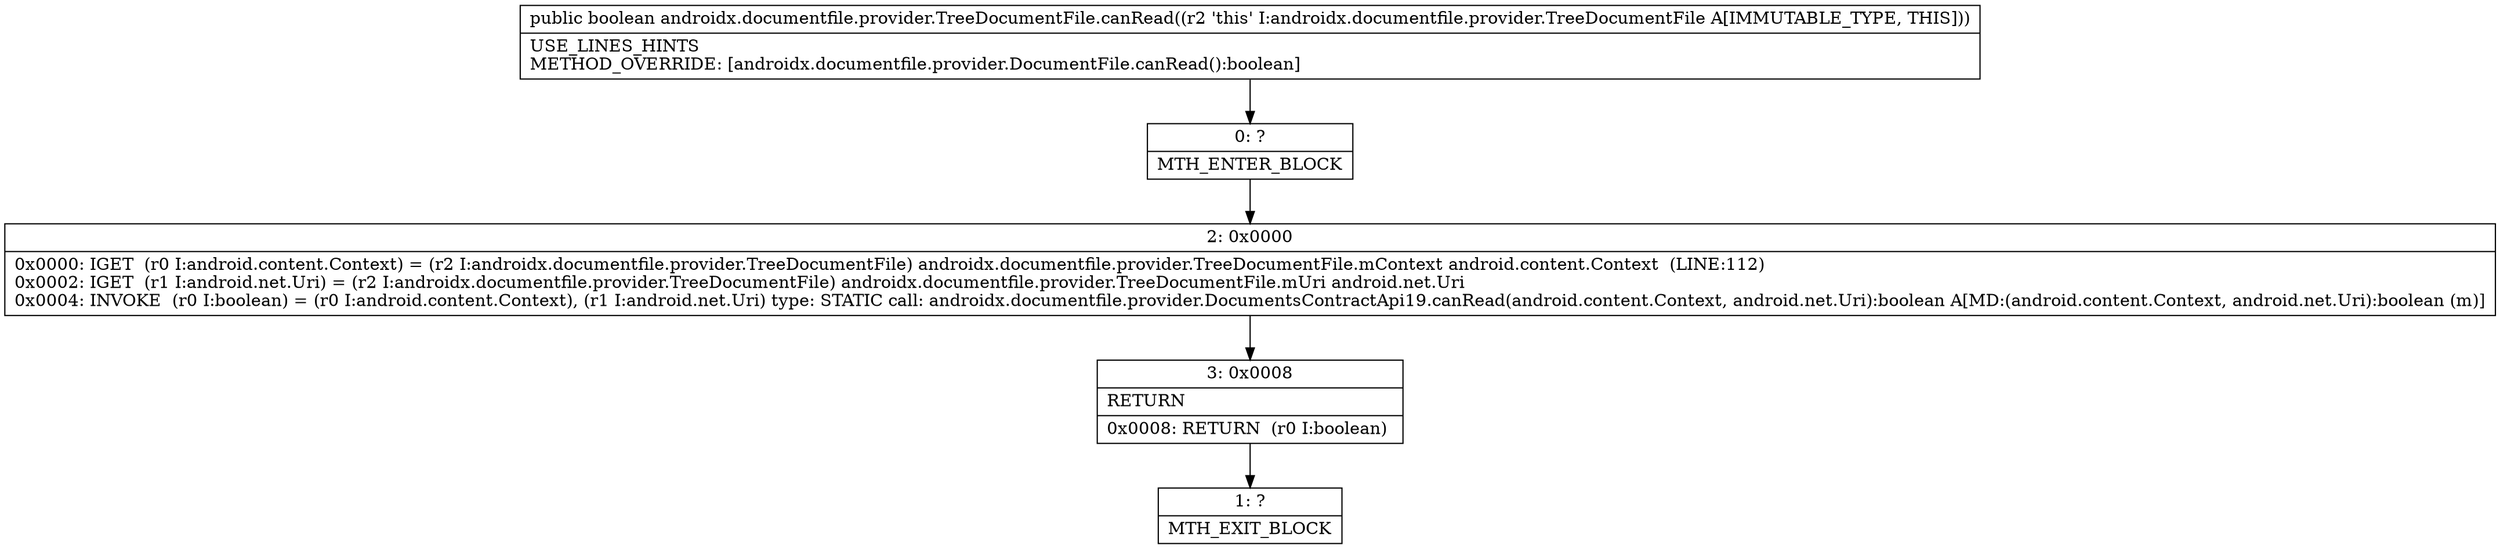 digraph "CFG forandroidx.documentfile.provider.TreeDocumentFile.canRead()Z" {
Node_0 [shape=record,label="{0\:\ ?|MTH_ENTER_BLOCK\l}"];
Node_2 [shape=record,label="{2\:\ 0x0000|0x0000: IGET  (r0 I:android.content.Context) = (r2 I:androidx.documentfile.provider.TreeDocumentFile) androidx.documentfile.provider.TreeDocumentFile.mContext android.content.Context  (LINE:112)\l0x0002: IGET  (r1 I:android.net.Uri) = (r2 I:androidx.documentfile.provider.TreeDocumentFile) androidx.documentfile.provider.TreeDocumentFile.mUri android.net.Uri \l0x0004: INVOKE  (r0 I:boolean) = (r0 I:android.content.Context), (r1 I:android.net.Uri) type: STATIC call: androidx.documentfile.provider.DocumentsContractApi19.canRead(android.content.Context, android.net.Uri):boolean A[MD:(android.content.Context, android.net.Uri):boolean (m)]\l}"];
Node_3 [shape=record,label="{3\:\ 0x0008|RETURN\l|0x0008: RETURN  (r0 I:boolean) \l}"];
Node_1 [shape=record,label="{1\:\ ?|MTH_EXIT_BLOCK\l}"];
MethodNode[shape=record,label="{public boolean androidx.documentfile.provider.TreeDocumentFile.canRead((r2 'this' I:androidx.documentfile.provider.TreeDocumentFile A[IMMUTABLE_TYPE, THIS]))  | USE_LINES_HINTS\lMETHOD_OVERRIDE: [androidx.documentfile.provider.DocumentFile.canRead():boolean]\l}"];
MethodNode -> Node_0;Node_0 -> Node_2;
Node_2 -> Node_3;
Node_3 -> Node_1;
}

